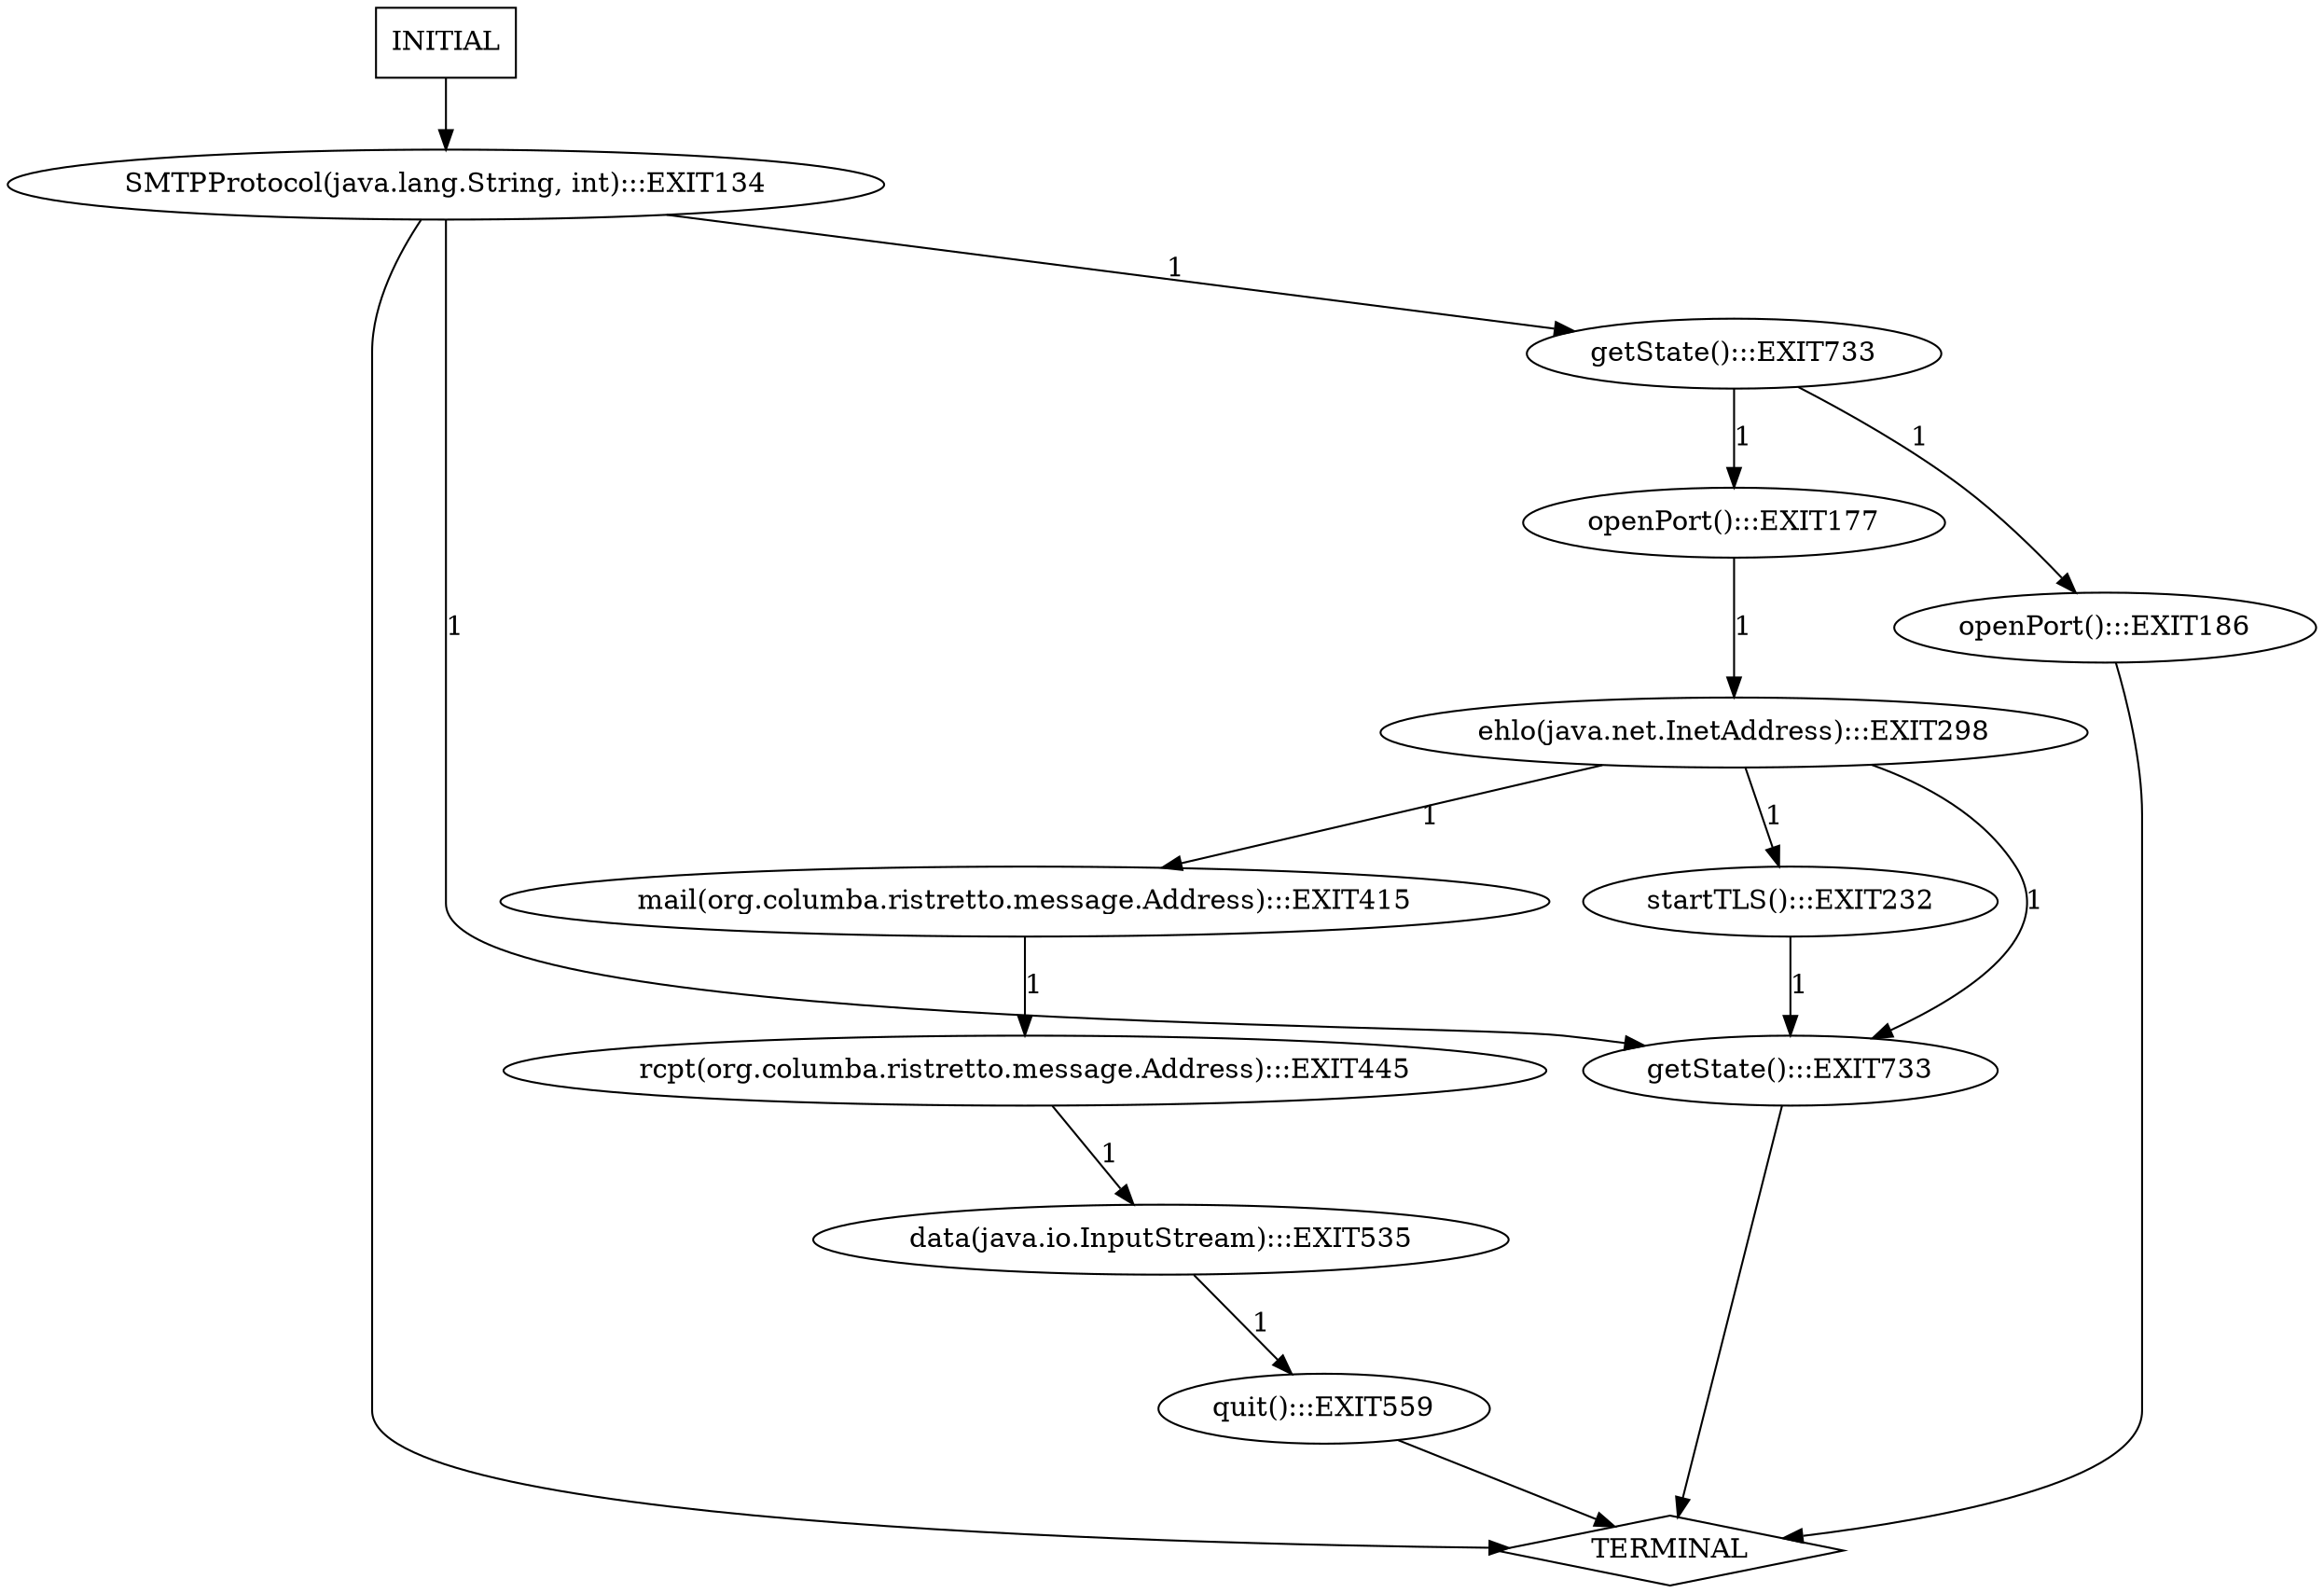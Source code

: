 digraph G {
  0 [label="SMTPProtocol(java.lang.String, int):::EXIT134"];
  1 [label="data(java.io.InputStream):::EXIT535"];
  2 [label="ehlo(java.net.InetAddress):::EXIT298"];
  3 [label="getState():::EXIT733"];
  4 [label="getState():::EXIT733"];
  5 [label="mail(org.columba.ristretto.message.Address):::EXIT415"];
  6 [label="openPort():::EXIT177"];
  7 [label="openPort():::EXIT186"];
  8 [label="quit():::EXIT559"];
  9 [label="rcpt(org.columba.ristretto.message.Address):::EXIT445"];
  10 [label="startTLS():::EXIT232"];
  11 [label="TERMINAL",shape=diamond];
  12 [label="INITIAL",shape=box];
0->3 [label="1"];
0->4 [label="1"];
0->11 [label=""];
1->8 [label="1"];
2->3 [label="1"];
2->5 [label="1"];
2->10 [label="1"];
3->11 [label=""];
4->6 [label="1"];
4->7 [label="1"];
5->9 [label="1"];
6->2 [label="1"];
7->11 [label=""];
8->11 [label=""];
9->1 [label="1"];
10->3 [label="1"];
12->0 [label=""];
}
